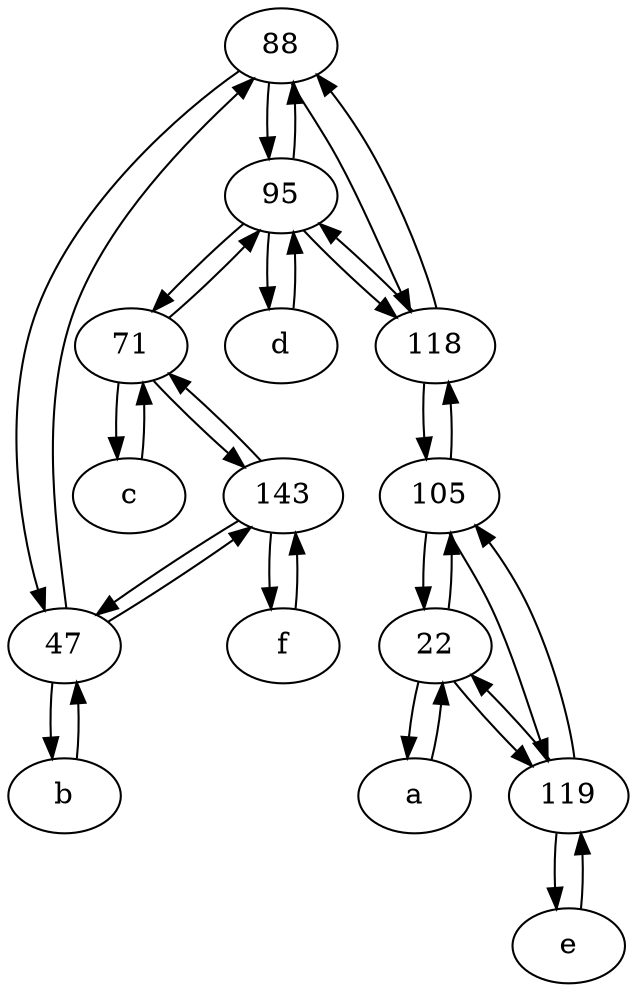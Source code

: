 digraph  {
	88;
	95;
	22;
	71;
	c [pos="20,10!"];
	f [pos="15,45!"];
	143;
	d [pos="20,30!"];
	a [pos="40,10!"];
	118;
	b [pos="50,20!"];
	119;
	47;
	e [pos="30,50!"];
	105;
	b -> 47;
	118 -> 105;
	f -> 143;
	105 -> 119;
	118 -> 95;
	105 -> 22;
	105 -> 118;
	e -> 119;
	71 -> c;
	95 -> 118;
	22 -> 105;
	95 -> 88;
	a -> 22;
	119 -> 22;
	c -> 71;
	88 -> 95;
	95 -> d;
	88 -> 47;
	47 -> b;
	119 -> 105;
	d -> 95;
	22 -> 119;
	118 -> 88;
	119 -> e;
	143 -> 71;
	95 -> 71;
	22 -> a;
	71 -> 143;
	47 -> 88;
	88 -> 118;
	143 -> f;
	143 -> 47;
	71 -> 95;
	47 -> 143;

	}